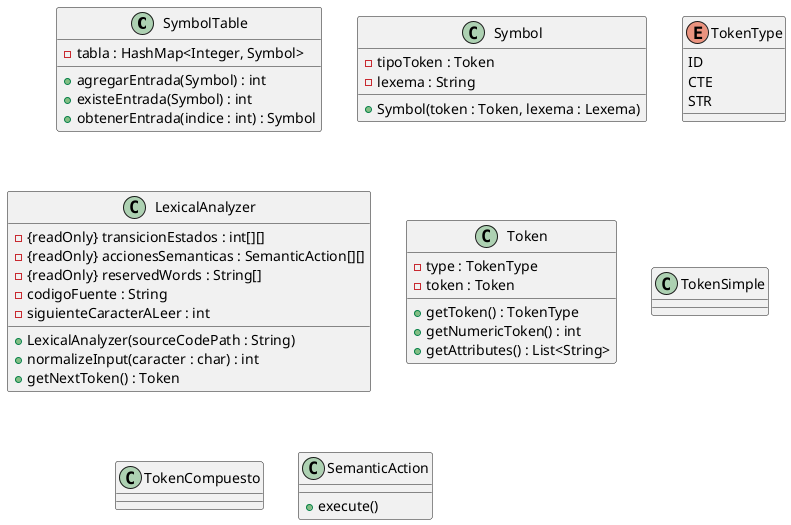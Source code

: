 ﻿@startuml classDiagram

class SymbolTable {

    - tabla : HashMap<Integer, Symbol>
    + agregarEntrada(Symbol) : int
    + existeEntrada(Symbol) : int
    + obtenerEntrada(indice : int) : Symbol 
}

class Symbol {

    - tipoToken : Token
    - lexema : String

    + Symbol(token : Token, lexema : Lexema)
}

enum TokenType {
    ID
    CTE
    STR
}

class LexicalAnalyzer {

    - {readOnly} transicionEstados : int[][]
    - {readOnly} accionesSemanticas : SemanticAction[][]
    - {readOnly} reservedWords : String[]
    - codigoFuente : String
    - siguienteCaracterALeer : int

    + LexicalAnalyzer(sourceCodePath : String)
    + normalizeInput(caracter : char) : int
    + getNextToken() : Token
}

class Token {

    - type : TokenType
    - token : Token

    + getToken() : TokenType
    + getNumericToken() : int
    + getAttributes() : List<String>
}

class TokenSimple {


}

class TokenCompuesto {

}

class SemanticAction {

    + execute()
}

@enduml